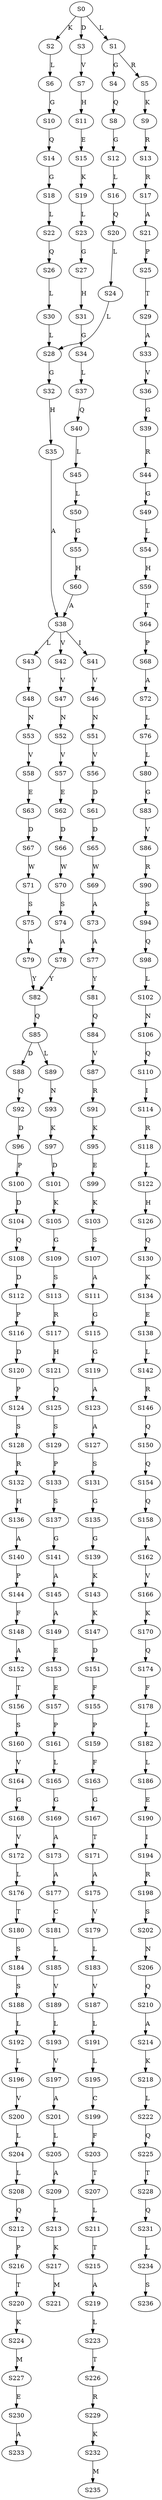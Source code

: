 strict digraph  {
	S0 -> S1 [ label = L ];
	S0 -> S2 [ label = K ];
	S0 -> S3 [ label = D ];
	S1 -> S4 [ label = G ];
	S1 -> S5 [ label = R ];
	S2 -> S6 [ label = L ];
	S3 -> S7 [ label = V ];
	S4 -> S8 [ label = Q ];
	S5 -> S9 [ label = K ];
	S6 -> S10 [ label = G ];
	S7 -> S11 [ label = H ];
	S8 -> S12 [ label = G ];
	S9 -> S13 [ label = R ];
	S10 -> S14 [ label = Q ];
	S11 -> S15 [ label = E ];
	S12 -> S16 [ label = L ];
	S13 -> S17 [ label = R ];
	S14 -> S18 [ label = G ];
	S15 -> S19 [ label = K ];
	S16 -> S20 [ label = Q ];
	S17 -> S21 [ label = A ];
	S18 -> S22 [ label = L ];
	S19 -> S23 [ label = L ];
	S20 -> S24 [ label = L ];
	S21 -> S25 [ label = P ];
	S22 -> S26 [ label = Q ];
	S23 -> S27 [ label = G ];
	S24 -> S28 [ label = L ];
	S25 -> S29 [ label = T ];
	S26 -> S30 [ label = L ];
	S27 -> S31 [ label = H ];
	S28 -> S32 [ label = G ];
	S29 -> S33 [ label = A ];
	S30 -> S28 [ label = L ];
	S31 -> S34 [ label = G ];
	S32 -> S35 [ label = H ];
	S33 -> S36 [ label = V ];
	S34 -> S37 [ label = L ];
	S35 -> S38 [ label = A ];
	S36 -> S39 [ label = G ];
	S37 -> S40 [ label = Q ];
	S38 -> S41 [ label = I ];
	S38 -> S42 [ label = V ];
	S38 -> S43 [ label = L ];
	S39 -> S44 [ label = R ];
	S40 -> S45 [ label = L ];
	S41 -> S46 [ label = V ];
	S42 -> S47 [ label = V ];
	S43 -> S48 [ label = I ];
	S44 -> S49 [ label = G ];
	S45 -> S50 [ label = L ];
	S46 -> S51 [ label = N ];
	S47 -> S52 [ label = N ];
	S48 -> S53 [ label = N ];
	S49 -> S54 [ label = L ];
	S50 -> S55 [ label = G ];
	S51 -> S56 [ label = V ];
	S52 -> S57 [ label = V ];
	S53 -> S58 [ label = V ];
	S54 -> S59 [ label = H ];
	S55 -> S60 [ label = H ];
	S56 -> S61 [ label = D ];
	S57 -> S62 [ label = E ];
	S58 -> S63 [ label = E ];
	S59 -> S64 [ label = T ];
	S60 -> S38 [ label = A ];
	S61 -> S65 [ label = D ];
	S62 -> S66 [ label = D ];
	S63 -> S67 [ label = D ];
	S64 -> S68 [ label = P ];
	S65 -> S69 [ label = W ];
	S66 -> S70 [ label = W ];
	S67 -> S71 [ label = W ];
	S68 -> S72 [ label = A ];
	S69 -> S73 [ label = A ];
	S70 -> S74 [ label = S ];
	S71 -> S75 [ label = S ];
	S72 -> S76 [ label = L ];
	S73 -> S77 [ label = A ];
	S74 -> S78 [ label = A ];
	S75 -> S79 [ label = A ];
	S76 -> S80 [ label = L ];
	S77 -> S81 [ label = Y ];
	S78 -> S82 [ label = Y ];
	S79 -> S82 [ label = Y ];
	S80 -> S83 [ label = G ];
	S81 -> S84 [ label = Q ];
	S82 -> S85 [ label = Q ];
	S83 -> S86 [ label = V ];
	S84 -> S87 [ label = V ];
	S85 -> S88 [ label = D ];
	S85 -> S89 [ label = L ];
	S86 -> S90 [ label = R ];
	S87 -> S91 [ label = R ];
	S88 -> S92 [ label = Q ];
	S89 -> S93 [ label = N ];
	S90 -> S94 [ label = S ];
	S91 -> S95 [ label = K ];
	S92 -> S96 [ label = D ];
	S93 -> S97 [ label = K ];
	S94 -> S98 [ label = Q ];
	S95 -> S99 [ label = E ];
	S96 -> S100 [ label = P ];
	S97 -> S101 [ label = D ];
	S98 -> S102 [ label = L ];
	S99 -> S103 [ label = K ];
	S100 -> S104 [ label = D ];
	S101 -> S105 [ label = K ];
	S102 -> S106 [ label = N ];
	S103 -> S107 [ label = S ];
	S104 -> S108 [ label = Q ];
	S105 -> S109 [ label = G ];
	S106 -> S110 [ label = Q ];
	S107 -> S111 [ label = A ];
	S108 -> S112 [ label = D ];
	S109 -> S113 [ label = S ];
	S110 -> S114 [ label = I ];
	S111 -> S115 [ label = G ];
	S112 -> S116 [ label = P ];
	S113 -> S117 [ label = R ];
	S114 -> S118 [ label = R ];
	S115 -> S119 [ label = G ];
	S116 -> S120 [ label = D ];
	S117 -> S121 [ label = H ];
	S118 -> S122 [ label = L ];
	S119 -> S123 [ label = A ];
	S120 -> S124 [ label = P ];
	S121 -> S125 [ label = Q ];
	S122 -> S126 [ label = H ];
	S123 -> S127 [ label = A ];
	S124 -> S128 [ label = S ];
	S125 -> S129 [ label = S ];
	S126 -> S130 [ label = Q ];
	S127 -> S131 [ label = S ];
	S128 -> S132 [ label = R ];
	S129 -> S133 [ label = P ];
	S130 -> S134 [ label = K ];
	S131 -> S135 [ label = G ];
	S132 -> S136 [ label = H ];
	S133 -> S137 [ label = S ];
	S134 -> S138 [ label = E ];
	S135 -> S139 [ label = G ];
	S136 -> S140 [ label = A ];
	S137 -> S141 [ label = G ];
	S138 -> S142 [ label = L ];
	S139 -> S143 [ label = K ];
	S140 -> S144 [ label = P ];
	S141 -> S145 [ label = A ];
	S142 -> S146 [ label = R ];
	S143 -> S147 [ label = K ];
	S144 -> S148 [ label = F ];
	S145 -> S149 [ label = A ];
	S146 -> S150 [ label = Q ];
	S147 -> S151 [ label = D ];
	S148 -> S152 [ label = A ];
	S149 -> S153 [ label = E ];
	S150 -> S154 [ label = Q ];
	S151 -> S155 [ label = F ];
	S152 -> S156 [ label = T ];
	S153 -> S157 [ label = E ];
	S154 -> S158 [ label = Q ];
	S155 -> S159 [ label = P ];
	S156 -> S160 [ label = S ];
	S157 -> S161 [ label = P ];
	S158 -> S162 [ label = A ];
	S159 -> S163 [ label = F ];
	S160 -> S164 [ label = V ];
	S161 -> S165 [ label = L ];
	S162 -> S166 [ label = V ];
	S163 -> S167 [ label = G ];
	S164 -> S168 [ label = G ];
	S165 -> S169 [ label = G ];
	S166 -> S170 [ label = K ];
	S167 -> S171 [ label = T ];
	S168 -> S172 [ label = V ];
	S169 -> S173 [ label = A ];
	S170 -> S174 [ label = Q ];
	S171 -> S175 [ label = A ];
	S172 -> S176 [ label = L ];
	S173 -> S177 [ label = A ];
	S174 -> S178 [ label = F ];
	S175 -> S179 [ label = V ];
	S176 -> S180 [ label = T ];
	S177 -> S181 [ label = C ];
	S178 -> S182 [ label = L ];
	S179 -> S183 [ label = L ];
	S180 -> S184 [ label = S ];
	S181 -> S185 [ label = L ];
	S182 -> S186 [ label = L ];
	S183 -> S187 [ label = V ];
	S184 -> S188 [ label = S ];
	S185 -> S189 [ label = V ];
	S186 -> S190 [ label = E ];
	S187 -> S191 [ label = L ];
	S188 -> S192 [ label = L ];
	S189 -> S193 [ label = L ];
	S190 -> S194 [ label = I ];
	S191 -> S195 [ label = L ];
	S192 -> S196 [ label = L ];
	S193 -> S197 [ label = V ];
	S194 -> S198 [ label = R ];
	S195 -> S199 [ label = C ];
	S196 -> S200 [ label = V ];
	S197 -> S201 [ label = A ];
	S198 -> S202 [ label = S ];
	S199 -> S203 [ label = F ];
	S200 -> S204 [ label = L ];
	S201 -> S205 [ label = L ];
	S202 -> S206 [ label = N ];
	S203 -> S207 [ label = T ];
	S204 -> S208 [ label = L ];
	S205 -> S209 [ label = A ];
	S206 -> S210 [ label = Q ];
	S207 -> S211 [ label = L ];
	S208 -> S212 [ label = Q ];
	S209 -> S213 [ label = L ];
	S210 -> S214 [ label = A ];
	S211 -> S215 [ label = T ];
	S212 -> S216 [ label = P ];
	S213 -> S217 [ label = K ];
	S214 -> S218 [ label = K ];
	S215 -> S219 [ label = A ];
	S216 -> S220 [ label = T ];
	S217 -> S221 [ label = M ];
	S218 -> S222 [ label = L ];
	S219 -> S223 [ label = L ];
	S220 -> S224 [ label = K ];
	S222 -> S225 [ label = Q ];
	S223 -> S226 [ label = T ];
	S224 -> S227 [ label = M ];
	S225 -> S228 [ label = T ];
	S226 -> S229 [ label = R ];
	S227 -> S230 [ label = E ];
	S228 -> S231 [ label = Q ];
	S229 -> S232 [ label = K ];
	S230 -> S233 [ label = A ];
	S231 -> S234 [ label = L ];
	S232 -> S235 [ label = M ];
	S234 -> S236 [ label = S ];
}
